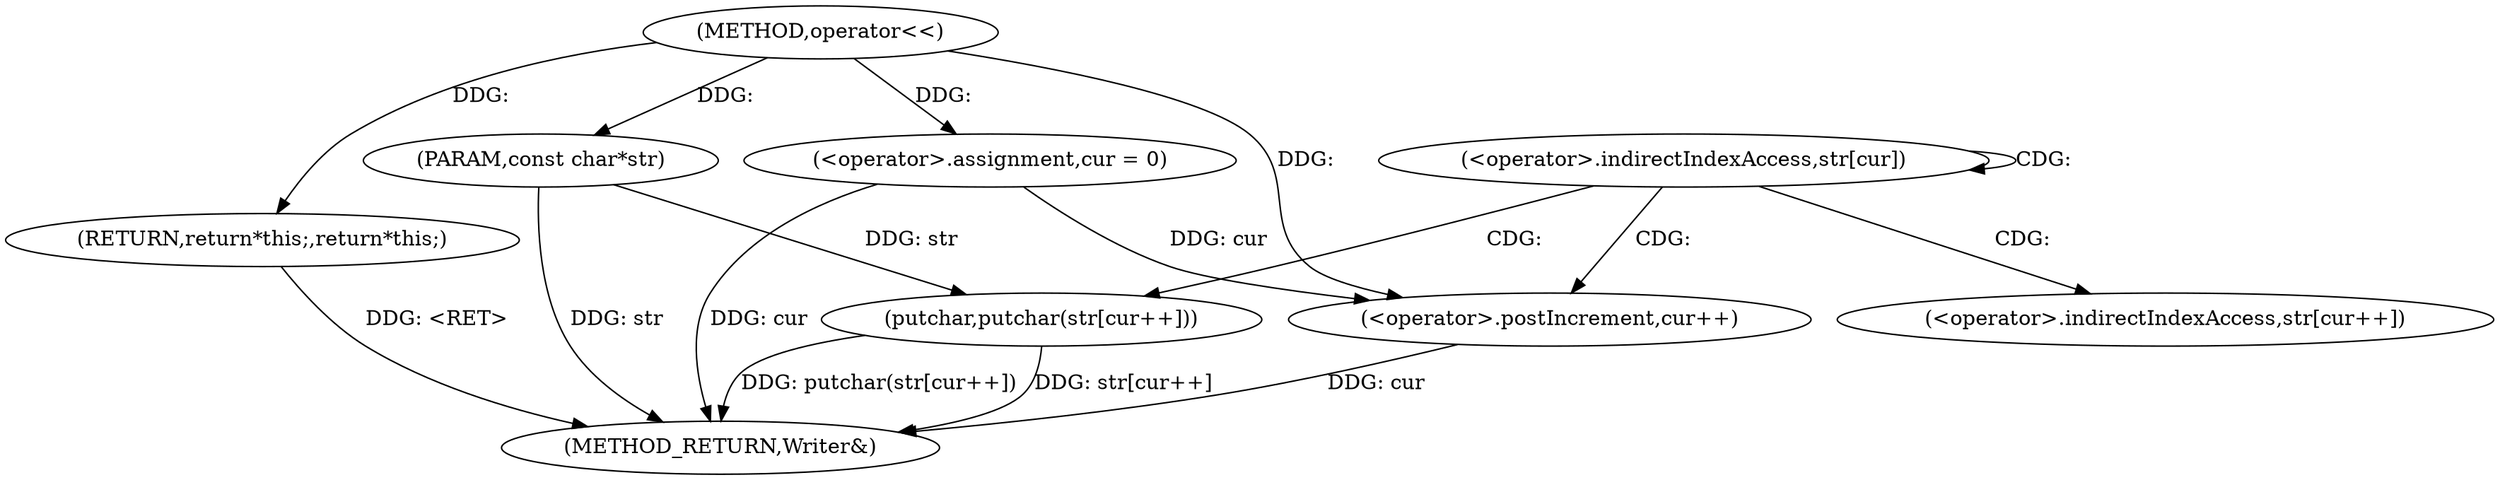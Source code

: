 digraph "operator<<" {  
"1001398" [label = "(METHOD,operator<<)" ]
"1001417" [label = "(METHOD_RETURN,Writer&)" ]
"1001399" [label = "(PARAM,const char*str)" ]
"1001402" [label = "(<operator>.assignment,cur = 0)" ]
"1001414" [label = "(RETURN,return*this;,return*this;)" ]
"1001409" [label = "(putchar,putchar(str[cur++]))" ]
"1001412" [label = "(<operator>.postIncrement,cur++)" ]
"1001406" [label = "(<operator>.indirectIndexAccess,str[cur])" ]
"1001410" [label = "(<operator>.indirectIndexAccess,str[cur++])" ]
  "1001414" -> "1001417"  [ label = "DDG: <RET>"] 
  "1001399" -> "1001417"  [ label = "DDG: str"] 
  "1001402" -> "1001417"  [ label = "DDG: cur"] 
  "1001412" -> "1001417"  [ label = "DDG: cur"] 
  "1001409" -> "1001417"  [ label = "DDG: str[cur++]"] 
  "1001409" -> "1001417"  [ label = "DDG: putchar(str[cur++])"] 
  "1001398" -> "1001399"  [ label = "DDG: "] 
  "1001398" -> "1001402"  [ label = "DDG: "] 
  "1001398" -> "1001414"  [ label = "DDG: "] 
  "1001399" -> "1001409"  [ label = "DDG: str"] 
  "1001402" -> "1001412"  [ label = "DDG: cur"] 
  "1001398" -> "1001412"  [ label = "DDG: "] 
  "1001406" -> "1001412"  [ label = "CDG: "] 
  "1001406" -> "1001406"  [ label = "CDG: "] 
  "1001406" -> "1001409"  [ label = "CDG: "] 
  "1001406" -> "1001410"  [ label = "CDG: "] 
}
